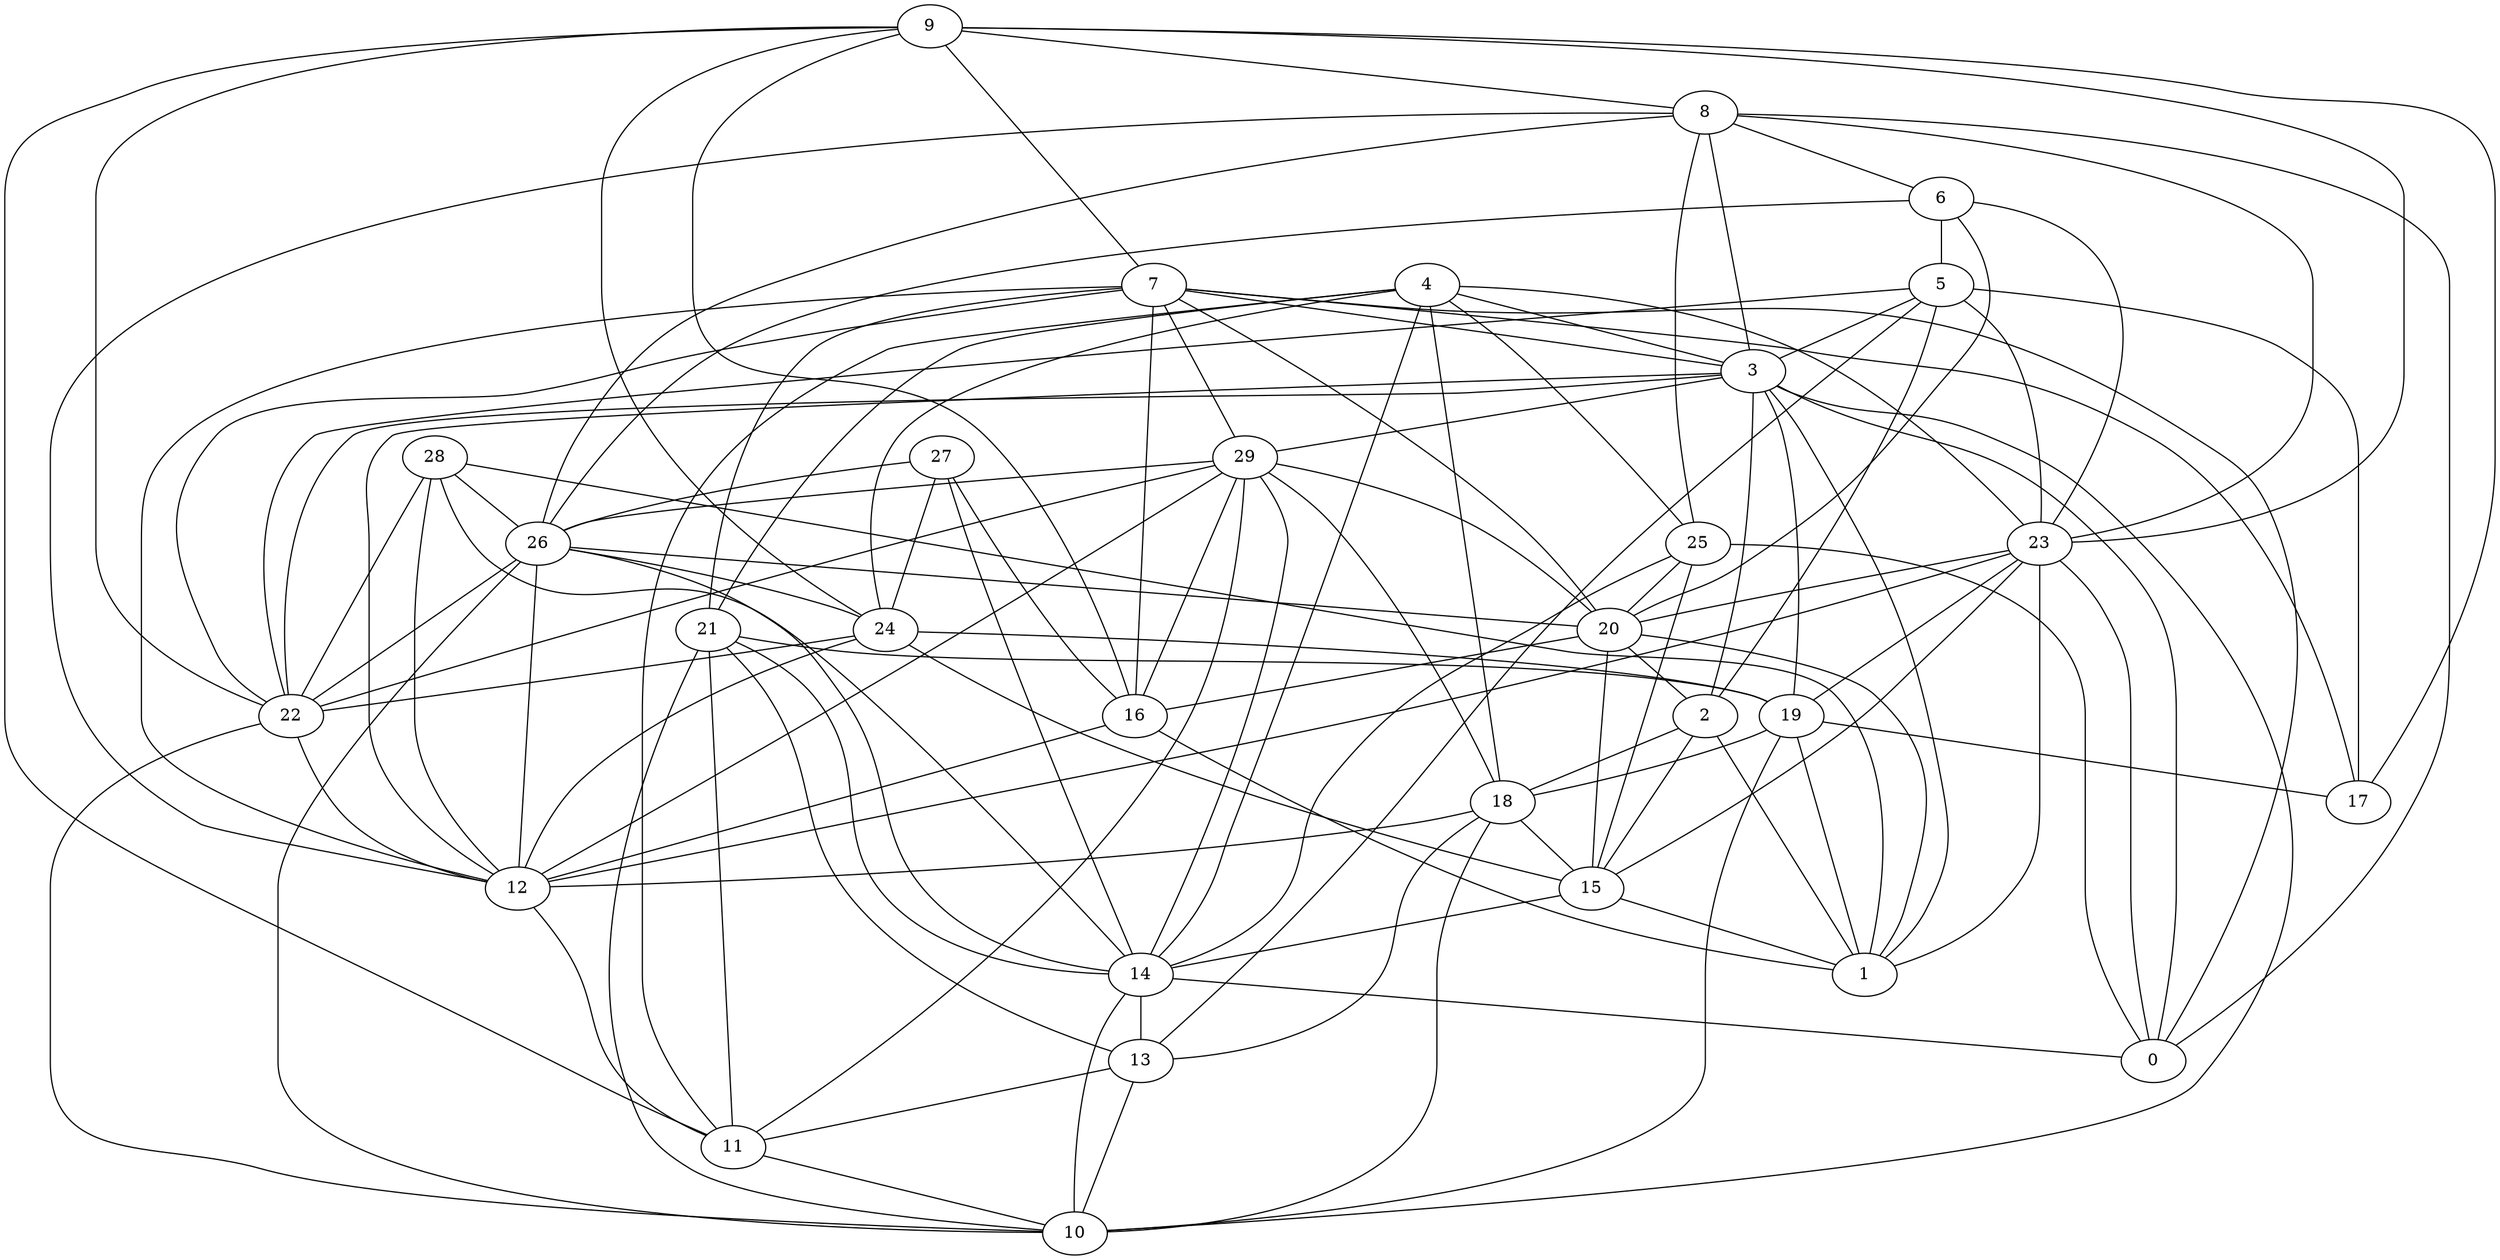 digraph GG_graph {

subgraph G_graph {
edge [color = black]
"13" -> "11" [dir = none]
"19" -> "10" [dir = none]
"19" -> "17" [dir = none]
"19" -> "1" [dir = none]
"19" -> "18" [dir = none]
"6" -> "20" [dir = none]
"6" -> "26" [dir = none]
"3" -> "1" [dir = none]
"3" -> "29" [dir = none]
"3" -> "0" [dir = none]
"3" -> "19" [dir = none]
"3" -> "2" [dir = none]
"16" -> "12" [dir = none]
"18" -> "13" [dir = none]
"4" -> "23" [dir = none]
"4" -> "24" [dir = none]
"4" -> "11" [dir = none]
"26" -> "22" [dir = none]
"26" -> "14" [dir = none]
"26" -> "10" [dir = none]
"26" -> "24" [dir = none]
"14" -> "13" [dir = none]
"14" -> "0" [dir = none]
"28" -> "14" [dir = none]
"28" -> "26" [dir = none]
"22" -> "12" [dir = none]
"9" -> "16" [dir = none]
"9" -> "23" [dir = none]
"9" -> "22" [dir = none]
"8" -> "25" [dir = none]
"8" -> "3" [dir = none]
"8" -> "0" [dir = none]
"27" -> "16" [dir = none]
"27" -> "26" [dir = none]
"7" -> "21" [dir = none]
"7" -> "16" [dir = none]
"7" -> "3" [dir = none]
"24" -> "19" [dir = none]
"29" -> "16" [dir = none]
"29" -> "18" [dir = none]
"29" -> "14" [dir = none]
"29" -> "22" [dir = none]
"15" -> "1" [dir = none]
"15" -> "14" [dir = none]
"25" -> "14" [dir = none]
"2" -> "18" [dir = none]
"23" -> "15" [dir = none]
"23" -> "0" [dir = none]
"23" -> "12" [dir = none]
"23" -> "1" [dir = none]
"21" -> "11" [dir = none]
"20" -> "2" [dir = none]
"20" -> "15" [dir = none]
"5" -> "3" [dir = none]
"5" -> "22" [dir = none]
"5" -> "23" [dir = none]
"5" -> "13" [dir = none]
"5" -> "17" [dir = none]
"23" -> "20" [dir = none]
"29" -> "26" [dir = none]
"6" -> "23" [dir = none]
"29" -> "20" [dir = none]
"18" -> "15" [dir = none]
"7" -> "29" [dir = none]
"9" -> "11" [dir = none]
"26" -> "20" [dir = none]
"25" -> "20" [dir = none]
"6" -> "5" [dir = none]
"7" -> "20" [dir = none]
"24" -> "12" [dir = none]
"9" -> "24" [dir = none]
"21" -> "10" [dir = none]
"8" -> "6" [dir = none]
"4" -> "18" [dir = none]
"21" -> "13" [dir = none]
"13" -> "10" [dir = none]
"8" -> "23" [dir = none]
"11" -> "10" [dir = none]
"3" -> "22" [dir = none]
"9" -> "7" [dir = none]
"12" -> "11" [dir = none]
"3" -> "12" [dir = none]
"28" -> "1" [dir = none]
"5" -> "2" [dir = none]
"21" -> "19" [dir = none]
"7" -> "12" [dir = none]
"2" -> "15" [dir = none]
"28" -> "22" [dir = none]
"27" -> "24" [dir = none]
"14" -> "10" [dir = none]
"20" -> "1" [dir = none]
"7" -> "22" [dir = none]
"18" -> "12" [dir = none]
"9" -> "8" [dir = none]
"29" -> "11" [dir = none]
"22" -> "10" [dir = none]
"21" -> "14" [dir = none]
"25" -> "15" [dir = none]
"24" -> "15" [dir = none]
"18" -> "10" [dir = none]
"26" -> "12" [dir = none]
"4" -> "25" [dir = none]
"4" -> "3" [dir = none]
"3" -> "10" [dir = none]
"27" -> "14" [dir = none]
"2" -> "1" [dir = none]
"20" -> "16" [dir = none]
"8" -> "12" [dir = none]
"9" -> "17" [dir = none]
"28" -> "12" [dir = none]
"8" -> "26" [dir = none]
"24" -> "22" [dir = none]
"23" -> "19" [dir = none]
"16" -> "1" [dir = none]
"4" -> "14" [dir = none]
"29" -> "12" [dir = none]
"25" -> "0" [dir = none]
"7" -> "17" [dir = none]
"7" -> "0" [dir = none]
"4" -> "21" [dir = none]
}

}
